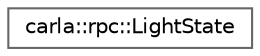 digraph "类继承关系图"
{
 // INTERACTIVE_SVG=YES
 // LATEX_PDF_SIZE
  bgcolor="transparent";
  edge [fontname=Helvetica,fontsize=10,labelfontname=Helvetica,labelfontsize=10];
  node [fontname=Helvetica,fontsize=10,shape=box,height=0.2,width=0.4];
  rankdir="LR";
  Node0 [id="Node000000",label="carla::rpc::LightState",height=0.2,width=0.4,color="grey40", fillcolor="white", style="filled",URL="$d3/d13/classcarla_1_1rpc_1_1LightState.html",tooltip=" "];
}
